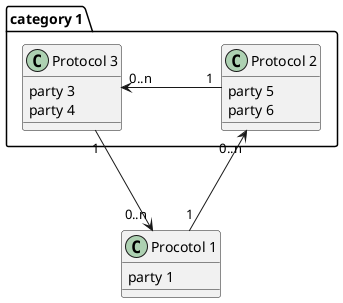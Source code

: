 @startuml

allowMixing

skinparam nodesep 100
skinparam ranksep 100

skinparam ClassBackgroundColor<<TBD>> #lightgrey

class "Procotol 1" as q {
    party 1
}

package "category 1" {
    class "Protocol 2" as p {
        party 5
        party 6
    }

    class "Protocol 3" as r {
        party 3
        party 4
    }
}

q "1"-->"0..n" p
r "1"-->"0..n" q
p "1"-l->"0..n" r

@enduml
